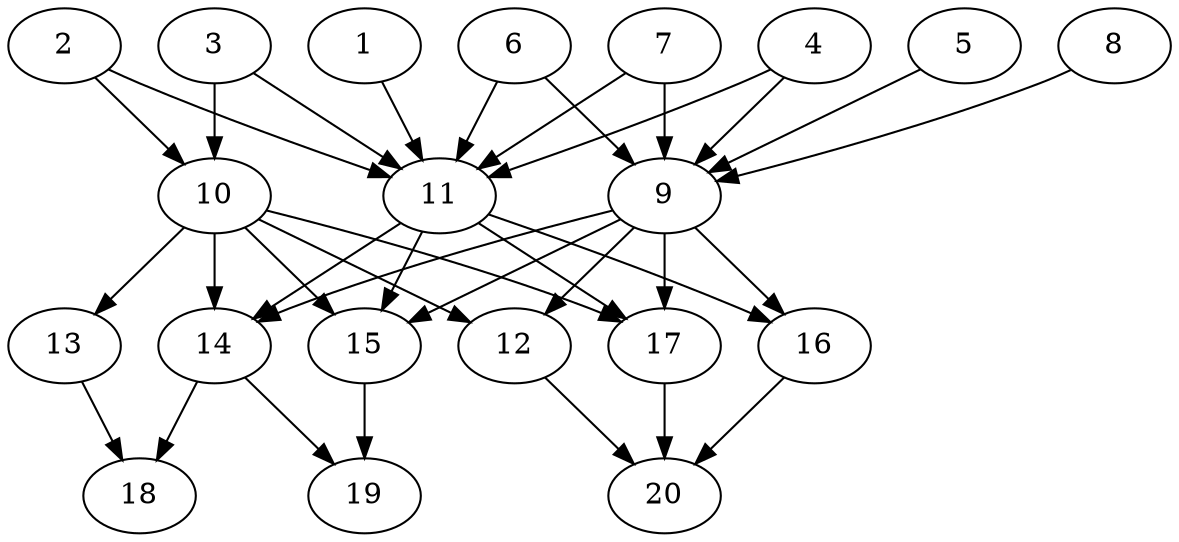 // DAG automatically generated by daggen at Tue Jul 23 14:33:40 2019
// ./daggen --dot -n 20 --ccr 0.5 --fat 0.6 --regular 0.5 --density 0.8 --mindata 5242880 --maxdata 52428800 
digraph G {
  1 [size="55552000", alpha="0.11", expect_size="27776000"] 
  1 -> 11 [size ="27776000"]
  2 [size="98605056", alpha="0.06", expect_size="49302528"] 
  2 -> 10 [size ="49302528"]
  2 -> 11 [size ="49302528"]
  3 [size="103268352", alpha="0.12", expect_size="51634176"] 
  3 -> 10 [size ="51634176"]
  3 -> 11 [size ="51634176"]
  4 [size="64714752", alpha="0.06", expect_size="32357376"] 
  4 -> 9 [size ="32357376"]
  4 -> 11 [size ="32357376"]
  5 [size="22509568", alpha="0.15", expect_size="11254784"] 
  5 -> 9 [size ="11254784"]
  6 [size="11495424", alpha="0.06", expect_size="5747712"] 
  6 -> 9 [size ="5747712"]
  6 -> 11 [size ="5747712"]
  7 [size="67137536", alpha="0.17", expect_size="33568768"] 
  7 -> 9 [size ="33568768"]
  7 -> 11 [size ="33568768"]
  8 [size="92420096", alpha="0.10", expect_size="46210048"] 
  8 -> 9 [size ="46210048"]
  9 [size="95348736", alpha="0.02", expect_size="47674368"] 
  9 -> 12 [size ="47674368"]
  9 -> 14 [size ="47674368"]
  9 -> 15 [size ="47674368"]
  9 -> 16 [size ="47674368"]
  9 -> 17 [size ="47674368"]
  10 [size="84916224", alpha="0.12", expect_size="42458112"] 
  10 -> 12 [size ="42458112"]
  10 -> 13 [size ="42458112"]
  10 -> 14 [size ="42458112"]
  10 -> 15 [size ="42458112"]
  10 -> 17 [size ="42458112"]
  11 [size="77207552", alpha="0.08", expect_size="38603776"] 
  11 -> 14 [size ="38603776"]
  11 -> 15 [size ="38603776"]
  11 -> 16 [size ="38603776"]
  11 -> 17 [size ="38603776"]
  12 [size="34897920", alpha="0.17", expect_size="17448960"] 
  12 -> 20 [size ="17448960"]
  13 [size="63121408", alpha="0.10", expect_size="31560704"] 
  13 -> 18 [size ="31560704"]
  14 [size="26583040", alpha="0.04", expect_size="13291520"] 
  14 -> 18 [size ="13291520"]
  14 -> 19 [size ="13291520"]
  15 [size="53143552", alpha="0.11", expect_size="26571776"] 
  15 -> 19 [size ="26571776"]
  16 [size="27342848", alpha="0.08", expect_size="13671424"] 
  16 -> 20 [size ="13671424"]
  17 [size="57645056", alpha="0.05", expect_size="28822528"] 
  17 -> 20 [size ="28822528"]
  18 [size="44763136", alpha="0.16", expect_size="22381568"] 
  19 [size="93677568", alpha="0.09", expect_size="46838784"] 
  20 [size="103133184", alpha="0.05", expect_size="51566592"] 
}
